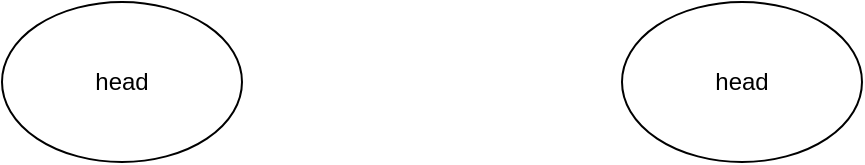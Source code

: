 <mxfile>
    <diagram id="ChoPiROil-6KPStHNAK1" name="Page-1">
        <mxGraphModel dx="1216" dy="752" grid="1" gridSize="10" guides="1" tooltips="1" connect="1" arrows="1" fold="1" page="1" pageScale="1" pageWidth="850" pageHeight="1100" math="0" shadow="0">
            <root>
                <mxCell id="0"/>
                <mxCell id="1" parent="0"/>
                <mxCell id="18" value="head" style="ellipse;whiteSpace=wrap;html=1;" vertex="1" parent="1">
                    <mxGeometry x="130" y="30" width="120" height="80" as="geometry"/>
                </mxCell>
                <mxCell id="19" value="head" style="ellipse;whiteSpace=wrap;html=1;" vertex="1" parent="1">
                    <mxGeometry x="440" y="30" width="120" height="80" as="geometry"/>
                </mxCell>
            </root>
        </mxGraphModel>
    </diagram>
</mxfile>